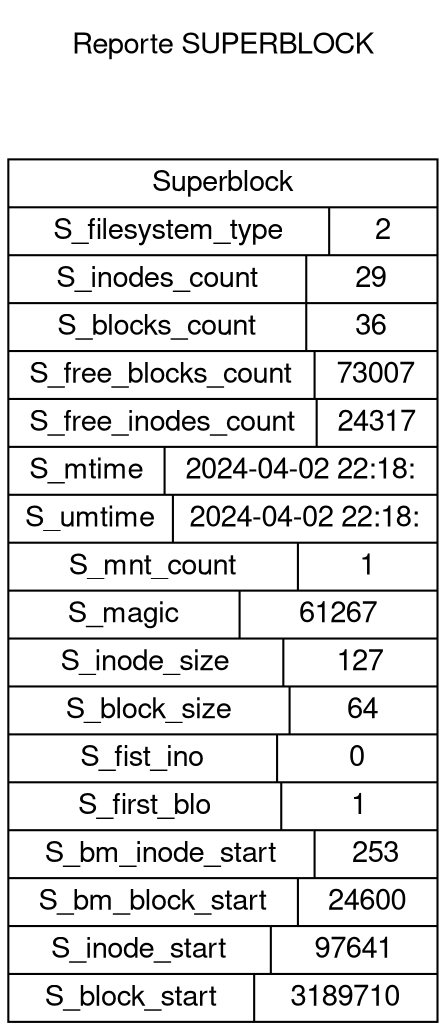 
		digraph G {
 			fontname="Helvetica,Arial,sans-serif"
			node [fontname="Helvetica,Arial,sans-serif"]
			edge [fontname="Helvetica,Arial,sans-serif"]
			concentrate=True;
			rankdir=TB;
			node [shape=record];

			title [label="Reporte SUPERBLOCK" shape=plaintext fontname="Helvetica,Arial,sans-serif"];

  			sb[label="
				{Superblock|
					{S_filesystem_type|2}
					|{S_inodes_count|29}
					|{S_blocks_count|36}
					|{S_free_blocks_count|73007}
					|{S_free_inodes_count|24317}
					|{S_mtime|2024-04-02 22:18:}
					|{S_umtime|2024-04-02 22:18:}
					|{S_mnt_count|1}
					|{S_magic|61267}
					|{S_inode_size|127}
					|{S_block_size|64}
					|{S_fist_ino|0}
					|{S_first_blo|1}
					|{S_bm_inode_start|253}
					|{S_bm_block_start|24600}
					|{S_inode_start|97641}
					|{S_block_start|3189710}
				}
			"];
			

			title -> sb [style=invis];
		}